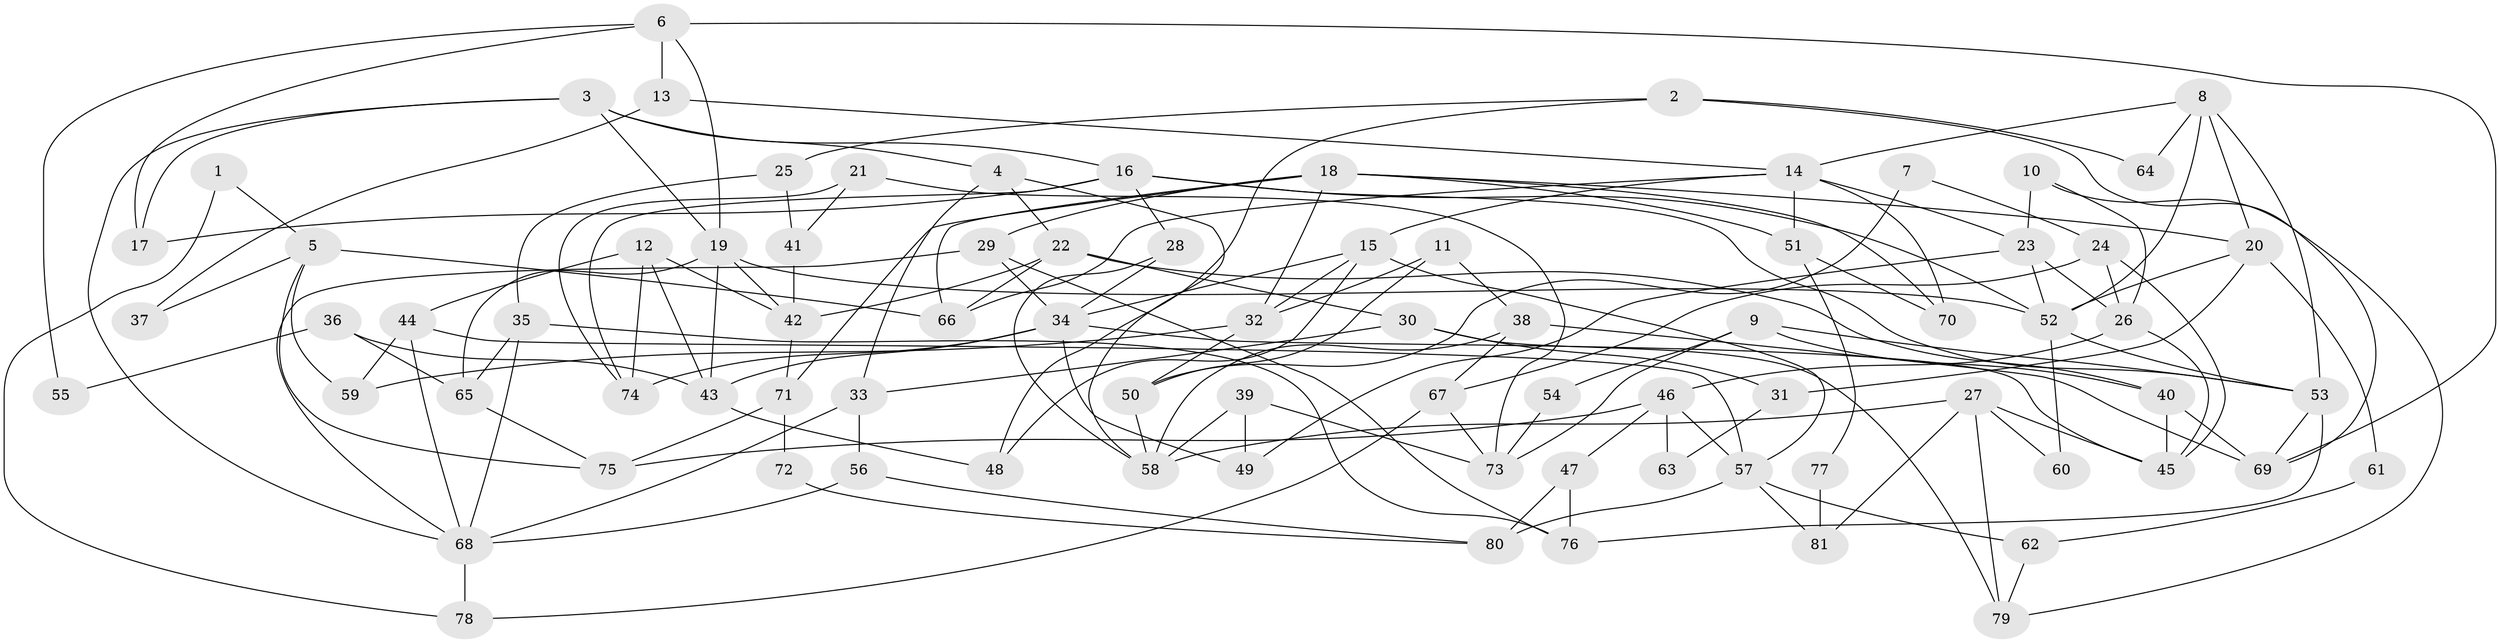 // coarse degree distribution, {5: 0.18, 4: 0.22, 6: 0.08, 8: 0.1, 2: 0.1, 3: 0.16, 7: 0.08, 10: 0.02, 9: 0.04, 1: 0.02}
// Generated by graph-tools (version 1.1) at 2025/52/02/27/25 19:52:01]
// undirected, 81 vertices, 162 edges
graph export_dot {
graph [start="1"]
  node [color=gray90,style=filled];
  1;
  2;
  3;
  4;
  5;
  6;
  7;
  8;
  9;
  10;
  11;
  12;
  13;
  14;
  15;
  16;
  17;
  18;
  19;
  20;
  21;
  22;
  23;
  24;
  25;
  26;
  27;
  28;
  29;
  30;
  31;
  32;
  33;
  34;
  35;
  36;
  37;
  38;
  39;
  40;
  41;
  42;
  43;
  44;
  45;
  46;
  47;
  48;
  49;
  50;
  51;
  52;
  53;
  54;
  55;
  56;
  57;
  58;
  59;
  60;
  61;
  62;
  63;
  64;
  65;
  66;
  67;
  68;
  69;
  70;
  71;
  72;
  73;
  74;
  75;
  76;
  77;
  78;
  79;
  80;
  81;
  1 -- 78;
  1 -- 5;
  2 -- 69;
  2 -- 48;
  2 -- 25;
  2 -- 64;
  3 -- 19;
  3 -- 16;
  3 -- 4;
  3 -- 17;
  3 -- 68;
  4 -- 58;
  4 -- 22;
  4 -- 33;
  5 -- 66;
  5 -- 75;
  5 -- 37;
  5 -- 59;
  6 -- 17;
  6 -- 19;
  6 -- 13;
  6 -- 55;
  6 -- 69;
  7 -- 24;
  7 -- 50;
  8 -- 52;
  8 -- 20;
  8 -- 14;
  8 -- 53;
  8 -- 64;
  9 -- 53;
  9 -- 40;
  9 -- 54;
  9 -- 73;
  10 -- 23;
  10 -- 26;
  10 -- 79;
  11 -- 32;
  11 -- 50;
  11 -- 38;
  12 -- 44;
  12 -- 43;
  12 -- 42;
  12 -- 74;
  13 -- 14;
  13 -- 37;
  14 -- 66;
  14 -- 15;
  14 -- 23;
  14 -- 51;
  14 -- 70;
  15 -- 34;
  15 -- 32;
  15 -- 48;
  15 -- 57;
  16 -- 74;
  16 -- 52;
  16 -- 17;
  16 -- 28;
  16 -- 53;
  18 -- 51;
  18 -- 29;
  18 -- 20;
  18 -- 32;
  18 -- 66;
  18 -- 70;
  18 -- 71;
  19 -- 65;
  19 -- 42;
  19 -- 43;
  19 -- 52;
  20 -- 52;
  20 -- 31;
  20 -- 61;
  21 -- 41;
  21 -- 73;
  21 -- 74;
  22 -- 30;
  22 -- 40;
  22 -- 42;
  22 -- 66;
  23 -- 52;
  23 -- 26;
  23 -- 49;
  24 -- 26;
  24 -- 45;
  24 -- 67;
  25 -- 35;
  25 -- 41;
  26 -- 45;
  26 -- 46;
  27 -- 45;
  27 -- 58;
  27 -- 60;
  27 -- 79;
  27 -- 81;
  28 -- 34;
  28 -- 58;
  29 -- 68;
  29 -- 34;
  29 -- 76;
  30 -- 79;
  30 -- 33;
  30 -- 31;
  31 -- 63;
  32 -- 50;
  32 -- 59;
  33 -- 68;
  33 -- 56;
  34 -- 74;
  34 -- 49;
  34 -- 43;
  34 -- 45;
  35 -- 68;
  35 -- 76;
  35 -- 65;
  36 -- 43;
  36 -- 65;
  36 -- 55;
  38 -- 69;
  38 -- 58;
  38 -- 67;
  39 -- 58;
  39 -- 73;
  39 -- 49;
  40 -- 69;
  40 -- 45;
  41 -- 42;
  42 -- 71;
  43 -- 48;
  44 -- 57;
  44 -- 59;
  44 -- 68;
  46 -- 57;
  46 -- 47;
  46 -- 63;
  46 -- 75;
  47 -- 76;
  47 -- 80;
  50 -- 58;
  51 -- 70;
  51 -- 77;
  52 -- 53;
  52 -- 60;
  53 -- 69;
  53 -- 76;
  54 -- 73;
  56 -- 68;
  56 -- 80;
  57 -- 80;
  57 -- 62;
  57 -- 81;
  61 -- 62;
  62 -- 79;
  65 -- 75;
  67 -- 73;
  67 -- 78;
  68 -- 78;
  71 -- 72;
  71 -- 75;
  72 -- 80;
  77 -- 81;
}
